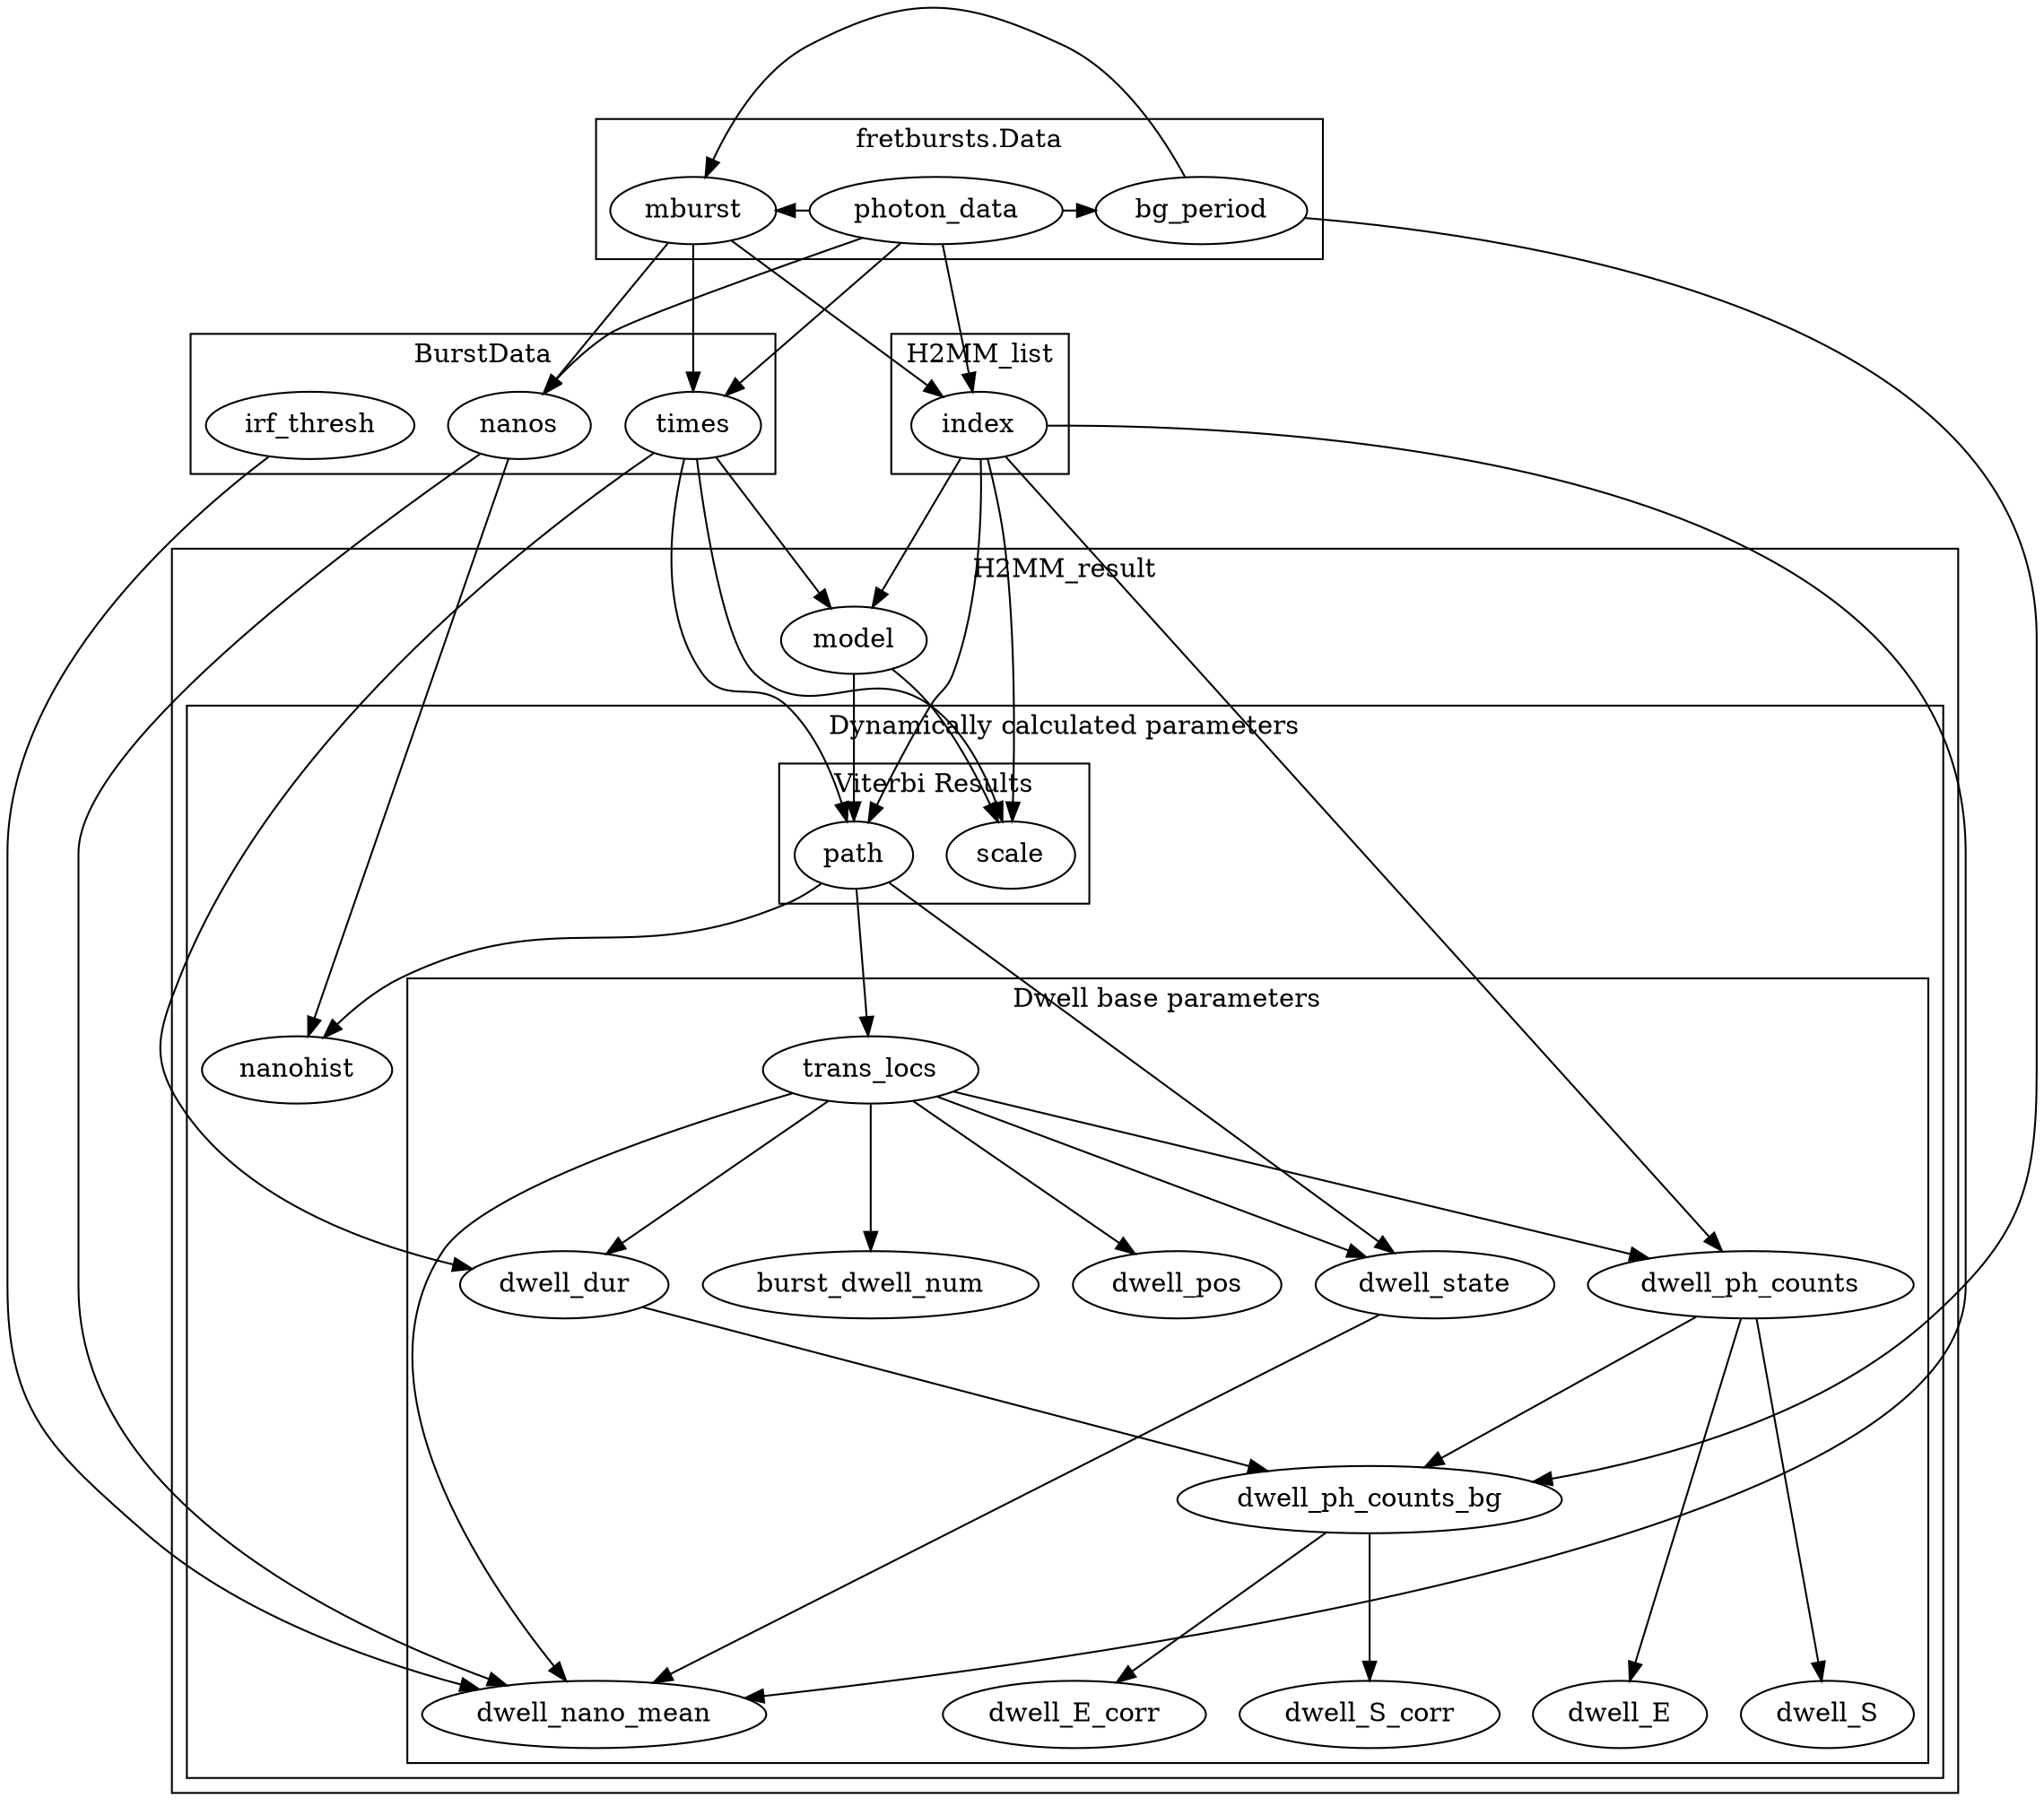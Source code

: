 digraph G{
graph [compound=true]
ranksep=1.1;
subgraph cluster0{
label="fretbursts.Data"
photon_data -> bg_period;
{photon_data, bg_period} -> mburst;
{rank=same; photon_data; bg_period; mburst}
}
subgraph cluster1{
label="BurstData"
times;
nanos;
irf_thresh;
}
subgraph cluster2{
label="H2MM_list";
index;
}
{index, times} -> model;
{photon_data, mburst} -> {times, index, nanos};
{model, times, index} -> {path, scale};
{path, nanos} -> nanohist;
{times, trans_locs} -> dwell_dur;
{index, trans_locs} -> dwell_ph_counts;
{index, nanos, trans_locs, dwell_state, irf_thresh} -> dwell_nano_mean;
{bg_period, dwell_dur, dwell_ph_counts} -> dwell_ph_counts_bg;

subgraph cluster3{
label="H2MM_result";
model;
subgraph cluster4{
label="Dynamically calculated parameters";

nanohist;
subgraph cluster5{
label="Viterbi Results";
path;
scale;
}
path -> trans_locs;
{path, trans_locs} -> dwell_state;
subgraph cluster6{
label="Dwell base parameters"
dwell_dur;
dwell_nano_mean;
dwell_state;
trans_locs -> {burst_dwell_num, dwell_pos};
dwell_ph_counts -> {dwell_E, dwell_S};
dwell_ph_counts_bg -> {dwell_E_corr, dwell_S_corr};
{rank=same; dwell_nano_mean; dwell_E; dwell_E_corr;dwell_S; dwell_S_corr;}
{rank=same; dwell_dur; dwell_pos; dwell_ph_counts;dwell_state; burst_dwell_num;}
}
}
}
}
